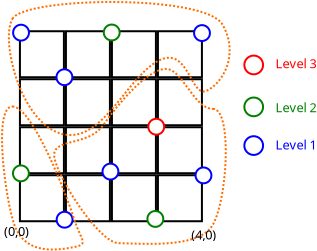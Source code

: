 <?xml version="1.0" encoding="UTF-8"?>
<dia:diagram xmlns:dia="http://www.lysator.liu.se/~alla/dia/">
  <dia:layer name="Background" visible="true" active="true">
    <dia:group>
      <dia:group>
        <dia:object type="Standard - Box" version="0" id="O0">
          <dia:attribute name="obj_pos">
            <dia:point val="-11.416,12.166"/>
          </dia:attribute>
          <dia:attribute name="obj_bb">
            <dia:rectangle val="-11.466,12.116;-9.166,14.516"/>
          </dia:attribute>
          <dia:attribute name="elem_corner">
            <dia:point val="-11.416,12.166"/>
          </dia:attribute>
          <dia:attribute name="elem_width">
            <dia:real val="2.2"/>
          </dia:attribute>
          <dia:attribute name="elem_height">
            <dia:real val="2.3"/>
          </dia:attribute>
          <dia:attribute name="show_background">
            <dia:boolean val="true"/>
          </dia:attribute>
        </dia:object>
        <dia:object type="Standard - Box" version="0" id="O1">
          <dia:attribute name="obj_pos">
            <dia:point val="-11.416,7.366"/>
          </dia:attribute>
          <dia:attribute name="obj_bb">
            <dia:rectangle val="-11.466,7.316;-9.166,9.716"/>
          </dia:attribute>
          <dia:attribute name="elem_corner">
            <dia:point val="-11.416,7.366"/>
          </dia:attribute>
          <dia:attribute name="elem_width">
            <dia:real val="2.2"/>
          </dia:attribute>
          <dia:attribute name="elem_height">
            <dia:real val="2.3"/>
          </dia:attribute>
          <dia:attribute name="show_background">
            <dia:boolean val="true"/>
          </dia:attribute>
        </dia:object>
        <dia:object type="Standard - Box" version="0" id="O2">
          <dia:attribute name="obj_pos">
            <dia:point val="-11.416,9.766"/>
          </dia:attribute>
          <dia:attribute name="obj_bb">
            <dia:rectangle val="-11.466,9.716;-9.166,12.116"/>
          </dia:attribute>
          <dia:attribute name="elem_corner">
            <dia:point val="-11.416,9.766"/>
          </dia:attribute>
          <dia:attribute name="elem_width">
            <dia:real val="2.2"/>
          </dia:attribute>
          <dia:attribute name="elem_height">
            <dia:real val="2.3"/>
          </dia:attribute>
          <dia:attribute name="show_background">
            <dia:boolean val="true"/>
          </dia:attribute>
        </dia:object>
        <dia:object type="Standard - Box" version="0" id="O3">
          <dia:attribute name="obj_pos">
            <dia:point val="-11.416,14.566"/>
          </dia:attribute>
          <dia:attribute name="obj_bb">
            <dia:rectangle val="-11.466,14.516;-9.166,16.916"/>
          </dia:attribute>
          <dia:attribute name="elem_corner">
            <dia:point val="-11.416,14.566"/>
          </dia:attribute>
          <dia:attribute name="elem_width">
            <dia:real val="2.2"/>
          </dia:attribute>
          <dia:attribute name="elem_height">
            <dia:real val="2.3"/>
          </dia:attribute>
          <dia:attribute name="show_background">
            <dia:boolean val="true"/>
          </dia:attribute>
        </dia:object>
        <dia:object type="Standard - Box" version="0" id="O4">
          <dia:attribute name="obj_pos">
            <dia:point val="-9.116,12.166"/>
          </dia:attribute>
          <dia:attribute name="obj_bb">
            <dia:rectangle val="-9.166,12.116;-6.866,14.516"/>
          </dia:attribute>
          <dia:attribute name="elem_corner">
            <dia:point val="-9.116,12.166"/>
          </dia:attribute>
          <dia:attribute name="elem_width">
            <dia:real val="2.2"/>
          </dia:attribute>
          <dia:attribute name="elem_height">
            <dia:real val="2.3"/>
          </dia:attribute>
          <dia:attribute name="show_background">
            <dia:boolean val="true"/>
          </dia:attribute>
        </dia:object>
        <dia:object type="Standard - Box" version="0" id="O5">
          <dia:attribute name="obj_pos">
            <dia:point val="-9.116,7.366"/>
          </dia:attribute>
          <dia:attribute name="obj_bb">
            <dia:rectangle val="-9.166,7.316;-6.866,9.716"/>
          </dia:attribute>
          <dia:attribute name="elem_corner">
            <dia:point val="-9.116,7.366"/>
          </dia:attribute>
          <dia:attribute name="elem_width">
            <dia:real val="2.2"/>
          </dia:attribute>
          <dia:attribute name="elem_height">
            <dia:real val="2.3"/>
          </dia:attribute>
          <dia:attribute name="show_background">
            <dia:boolean val="true"/>
          </dia:attribute>
        </dia:object>
        <dia:object type="Standard - Box" version="0" id="O6">
          <dia:attribute name="obj_pos">
            <dia:point val="-9.116,9.766"/>
          </dia:attribute>
          <dia:attribute name="obj_bb">
            <dia:rectangle val="-9.166,9.716;-6.866,12.116"/>
          </dia:attribute>
          <dia:attribute name="elem_corner">
            <dia:point val="-9.116,9.766"/>
          </dia:attribute>
          <dia:attribute name="elem_width">
            <dia:real val="2.2"/>
          </dia:attribute>
          <dia:attribute name="elem_height">
            <dia:real val="2.3"/>
          </dia:attribute>
          <dia:attribute name="show_background">
            <dia:boolean val="true"/>
          </dia:attribute>
        </dia:object>
        <dia:object type="Standard - Box" version="0" id="O7">
          <dia:attribute name="obj_pos">
            <dia:point val="-9.116,14.566"/>
          </dia:attribute>
          <dia:attribute name="obj_bb">
            <dia:rectangle val="-9.166,14.516;-6.866,16.916"/>
          </dia:attribute>
          <dia:attribute name="elem_corner">
            <dia:point val="-9.116,14.566"/>
          </dia:attribute>
          <dia:attribute name="elem_width">
            <dia:real val="2.2"/>
          </dia:attribute>
          <dia:attribute name="elem_height">
            <dia:real val="2.3"/>
          </dia:attribute>
          <dia:attribute name="show_background">
            <dia:boolean val="true"/>
          </dia:attribute>
        </dia:object>
        <dia:object type="Standard - Box" version="0" id="O8">
          <dia:attribute name="obj_pos">
            <dia:point val="-6.816,12.166"/>
          </dia:attribute>
          <dia:attribute name="obj_bb">
            <dia:rectangle val="-6.866,12.116;-4.566,14.516"/>
          </dia:attribute>
          <dia:attribute name="elem_corner">
            <dia:point val="-6.816,12.166"/>
          </dia:attribute>
          <dia:attribute name="elem_width">
            <dia:real val="2.2"/>
          </dia:attribute>
          <dia:attribute name="elem_height">
            <dia:real val="2.3"/>
          </dia:attribute>
          <dia:attribute name="show_background">
            <dia:boolean val="true"/>
          </dia:attribute>
        </dia:object>
        <dia:object type="Standard - Box" version="0" id="O9">
          <dia:attribute name="obj_pos">
            <dia:point val="-6.816,7.366"/>
          </dia:attribute>
          <dia:attribute name="obj_bb">
            <dia:rectangle val="-6.866,7.316;-4.566,9.716"/>
          </dia:attribute>
          <dia:attribute name="elem_corner">
            <dia:point val="-6.816,7.366"/>
          </dia:attribute>
          <dia:attribute name="elem_width">
            <dia:real val="2.2"/>
          </dia:attribute>
          <dia:attribute name="elem_height">
            <dia:real val="2.3"/>
          </dia:attribute>
          <dia:attribute name="show_background">
            <dia:boolean val="true"/>
          </dia:attribute>
        </dia:object>
        <dia:object type="Standard - Box" version="0" id="O10">
          <dia:attribute name="obj_pos">
            <dia:point val="-6.816,9.766"/>
          </dia:attribute>
          <dia:attribute name="obj_bb">
            <dia:rectangle val="-6.866,9.716;-4.566,12.116"/>
          </dia:attribute>
          <dia:attribute name="elem_corner">
            <dia:point val="-6.816,9.766"/>
          </dia:attribute>
          <dia:attribute name="elem_width">
            <dia:real val="2.2"/>
          </dia:attribute>
          <dia:attribute name="elem_height">
            <dia:real val="2.3"/>
          </dia:attribute>
          <dia:attribute name="show_background">
            <dia:boolean val="true"/>
          </dia:attribute>
        </dia:object>
        <dia:object type="Standard - Box" version="0" id="O11">
          <dia:attribute name="obj_pos">
            <dia:point val="-6.816,14.566"/>
          </dia:attribute>
          <dia:attribute name="obj_bb">
            <dia:rectangle val="-6.866,14.516;-4.566,16.916"/>
          </dia:attribute>
          <dia:attribute name="elem_corner">
            <dia:point val="-6.816,14.566"/>
          </dia:attribute>
          <dia:attribute name="elem_width">
            <dia:real val="2.2"/>
          </dia:attribute>
          <dia:attribute name="elem_height">
            <dia:real val="2.3"/>
          </dia:attribute>
          <dia:attribute name="show_background">
            <dia:boolean val="true"/>
          </dia:attribute>
        </dia:object>
        <dia:object type="Standard - Box" version="0" id="O12">
          <dia:attribute name="obj_pos">
            <dia:point val="-4.516,12.166"/>
          </dia:attribute>
          <dia:attribute name="obj_bb">
            <dia:rectangle val="-4.566,12.116;-2.266,14.516"/>
          </dia:attribute>
          <dia:attribute name="elem_corner">
            <dia:point val="-4.516,12.166"/>
          </dia:attribute>
          <dia:attribute name="elem_width">
            <dia:real val="2.2"/>
          </dia:attribute>
          <dia:attribute name="elem_height">
            <dia:real val="2.3"/>
          </dia:attribute>
          <dia:attribute name="show_background">
            <dia:boolean val="true"/>
          </dia:attribute>
        </dia:object>
        <dia:object type="Standard - Box" version="0" id="O13">
          <dia:attribute name="obj_pos">
            <dia:point val="-4.516,7.366"/>
          </dia:attribute>
          <dia:attribute name="obj_bb">
            <dia:rectangle val="-4.566,7.316;-2.266,9.716"/>
          </dia:attribute>
          <dia:attribute name="elem_corner">
            <dia:point val="-4.516,7.366"/>
          </dia:attribute>
          <dia:attribute name="elem_width">
            <dia:real val="2.2"/>
          </dia:attribute>
          <dia:attribute name="elem_height">
            <dia:real val="2.3"/>
          </dia:attribute>
          <dia:attribute name="show_background">
            <dia:boolean val="true"/>
          </dia:attribute>
        </dia:object>
        <dia:object type="Standard - Box" version="0" id="O14">
          <dia:attribute name="obj_pos">
            <dia:point val="-4.516,9.766"/>
          </dia:attribute>
          <dia:attribute name="obj_bb">
            <dia:rectangle val="-4.566,9.716;-2.266,12.116"/>
          </dia:attribute>
          <dia:attribute name="elem_corner">
            <dia:point val="-4.516,9.766"/>
          </dia:attribute>
          <dia:attribute name="elem_width">
            <dia:real val="2.2"/>
          </dia:attribute>
          <dia:attribute name="elem_height">
            <dia:real val="2.3"/>
          </dia:attribute>
          <dia:attribute name="show_background">
            <dia:boolean val="true"/>
          </dia:attribute>
        </dia:object>
        <dia:object type="Standard - Box" version="0" id="O15">
          <dia:attribute name="obj_pos">
            <dia:point val="-4.516,14.566"/>
          </dia:attribute>
          <dia:attribute name="obj_bb">
            <dia:rectangle val="-4.566,14.516;-2.266,16.916"/>
          </dia:attribute>
          <dia:attribute name="elem_corner">
            <dia:point val="-4.516,14.566"/>
          </dia:attribute>
          <dia:attribute name="elem_width">
            <dia:real val="2.2"/>
          </dia:attribute>
          <dia:attribute name="elem_height">
            <dia:real val="2.3"/>
          </dia:attribute>
          <dia:attribute name="show_background">
            <dia:boolean val="true"/>
          </dia:attribute>
        </dia:object>
      </dia:group>
      <dia:object type="Geometric - Perfect Circle" version="1" id="O16">
        <dia:attribute name="obj_pos">
          <dia:point val="-4.996,11.743"/>
        </dia:attribute>
        <dia:attribute name="obj_bb">
          <dia:rectangle val="-5.046,11.693;-4.152,12.586"/>
        </dia:attribute>
        <dia:attribute name="meta">
          <dia:composite type="dict"/>
        </dia:attribute>
        <dia:attribute name="elem_corner">
          <dia:point val="-4.996,11.743"/>
        </dia:attribute>
        <dia:attribute name="elem_width">
          <dia:real val="0.794"/>
        </dia:attribute>
        <dia:attribute name="elem_height">
          <dia:real val="0.794"/>
        </dia:attribute>
        <dia:attribute name="line_width">
          <dia:real val="0.1"/>
        </dia:attribute>
        <dia:attribute name="line_colour">
          <dia:color val="#ff0000"/>
        </dia:attribute>
        <dia:attribute name="fill_colour">
          <dia:color val="#ffffff"/>
        </dia:attribute>
        <dia:attribute name="show_background">
          <dia:boolean val="true"/>
        </dia:attribute>
        <dia:attribute name="line_style">
          <dia:enum val="0"/>
          <dia:real val="1"/>
        </dia:attribute>
        <dia:attribute name="flip_horizontal">
          <dia:boolean val="false"/>
        </dia:attribute>
        <dia:attribute name="flip_vertical">
          <dia:boolean val="false"/>
        </dia:attribute>
        <dia:attribute name="subscale">
          <dia:real val="1"/>
        </dia:attribute>
      </dia:object>
      <dia:object type="Geometric - Perfect Circle" version="1" id="O17">
        <dia:attribute name="obj_pos">
          <dia:point val="-11.757,7.04"/>
        </dia:attribute>
        <dia:attribute name="obj_bb">
          <dia:rectangle val="-11.807,6.99;-10.914,7.883"/>
        </dia:attribute>
        <dia:attribute name="meta">
          <dia:composite type="dict"/>
        </dia:attribute>
        <dia:attribute name="elem_corner">
          <dia:point val="-11.757,7.04"/>
        </dia:attribute>
        <dia:attribute name="elem_width">
          <dia:real val="0.794"/>
        </dia:attribute>
        <dia:attribute name="elem_height">
          <dia:real val="0.794"/>
        </dia:attribute>
        <dia:attribute name="line_width">
          <dia:real val="0.1"/>
        </dia:attribute>
        <dia:attribute name="line_colour">
          <dia:color val="#0000ff"/>
        </dia:attribute>
        <dia:attribute name="fill_colour">
          <dia:color val="#ffffff"/>
        </dia:attribute>
        <dia:attribute name="show_background">
          <dia:boolean val="true"/>
        </dia:attribute>
        <dia:attribute name="line_style">
          <dia:enum val="0"/>
          <dia:real val="1"/>
        </dia:attribute>
        <dia:attribute name="flip_horizontal">
          <dia:boolean val="false"/>
        </dia:attribute>
        <dia:attribute name="flip_vertical">
          <dia:boolean val="false"/>
        </dia:attribute>
        <dia:attribute name="subscale">
          <dia:real val="1"/>
        </dia:attribute>
      </dia:object>
      <dia:object type="Geometric - Perfect Circle" version="1" id="O18">
        <dia:attribute name="obj_pos">
          <dia:point val="-5.042,16.354"/>
        </dia:attribute>
        <dia:attribute name="obj_bb">
          <dia:rectangle val="-5.092,16.304;-4.199,17.198"/>
        </dia:attribute>
        <dia:attribute name="meta">
          <dia:composite type="dict"/>
        </dia:attribute>
        <dia:attribute name="elem_corner">
          <dia:point val="-5.042,16.354"/>
        </dia:attribute>
        <dia:attribute name="elem_width">
          <dia:real val="0.794"/>
        </dia:attribute>
        <dia:attribute name="elem_height">
          <dia:real val="0.794"/>
        </dia:attribute>
        <dia:attribute name="line_width">
          <dia:real val="0.1"/>
        </dia:attribute>
        <dia:attribute name="line_colour">
          <dia:color val="#008000"/>
        </dia:attribute>
        <dia:attribute name="fill_colour">
          <dia:color val="#ffffff"/>
        </dia:attribute>
        <dia:attribute name="show_background">
          <dia:boolean val="true"/>
        </dia:attribute>
        <dia:attribute name="line_style">
          <dia:enum val="0"/>
          <dia:real val="1"/>
        </dia:attribute>
        <dia:attribute name="flip_horizontal">
          <dia:boolean val="false"/>
        </dia:attribute>
        <dia:attribute name="flip_vertical">
          <dia:boolean val="false"/>
        </dia:attribute>
        <dia:attribute name="subscale">
          <dia:real val="1"/>
        </dia:attribute>
      </dia:object>
      <dia:object type="Geometric - Perfect Circle" version="1" id="O19">
        <dia:attribute name="obj_pos">
          <dia:point val="-7.223,7.031"/>
        </dia:attribute>
        <dia:attribute name="obj_bb">
          <dia:rectangle val="-7.273,6.981;-6.379,7.874"/>
        </dia:attribute>
        <dia:attribute name="meta">
          <dia:composite type="dict"/>
        </dia:attribute>
        <dia:attribute name="elem_corner">
          <dia:point val="-7.223,7.031"/>
        </dia:attribute>
        <dia:attribute name="elem_width">
          <dia:real val="0.794"/>
        </dia:attribute>
        <dia:attribute name="elem_height">
          <dia:real val="0.794"/>
        </dia:attribute>
        <dia:attribute name="line_width">
          <dia:real val="0.1"/>
        </dia:attribute>
        <dia:attribute name="line_colour">
          <dia:color val="#008000"/>
        </dia:attribute>
        <dia:attribute name="fill_colour">
          <dia:color val="#ffffff"/>
        </dia:attribute>
        <dia:attribute name="show_background">
          <dia:boolean val="true"/>
        </dia:attribute>
        <dia:attribute name="line_style">
          <dia:enum val="0"/>
          <dia:real val="1"/>
        </dia:attribute>
        <dia:attribute name="flip_horizontal">
          <dia:boolean val="false"/>
        </dia:attribute>
        <dia:attribute name="flip_vertical">
          <dia:boolean val="false"/>
        </dia:attribute>
        <dia:attribute name="subscale">
          <dia:real val="1"/>
        </dia:attribute>
      </dia:object>
      <dia:object type="Geometric - Perfect Circle" version="1" id="O20">
        <dia:attribute name="obj_pos">
          <dia:point val="-11.764,14.075"/>
        </dia:attribute>
        <dia:attribute name="obj_bb">
          <dia:rectangle val="-11.814,14.025;-10.92,14.919"/>
        </dia:attribute>
        <dia:attribute name="meta">
          <dia:composite type="dict"/>
        </dia:attribute>
        <dia:attribute name="elem_corner">
          <dia:point val="-11.764,14.075"/>
        </dia:attribute>
        <dia:attribute name="elem_width">
          <dia:real val="0.794"/>
        </dia:attribute>
        <dia:attribute name="elem_height">
          <dia:real val="0.794"/>
        </dia:attribute>
        <dia:attribute name="line_width">
          <dia:real val="0.1"/>
        </dia:attribute>
        <dia:attribute name="line_colour">
          <dia:color val="#008000"/>
        </dia:attribute>
        <dia:attribute name="fill_colour">
          <dia:color val="#ffffff"/>
        </dia:attribute>
        <dia:attribute name="show_background">
          <dia:boolean val="true"/>
        </dia:attribute>
        <dia:attribute name="line_style">
          <dia:enum val="0"/>
          <dia:real val="1"/>
        </dia:attribute>
        <dia:attribute name="flip_horizontal">
          <dia:boolean val="false"/>
        </dia:attribute>
        <dia:attribute name="flip_vertical">
          <dia:boolean val="false"/>
        </dia:attribute>
        <dia:attribute name="subscale">
          <dia:real val="1"/>
        </dia:attribute>
      </dia:object>
      <dia:object type="Geometric - Perfect Circle" version="1" id="O21">
        <dia:attribute name="obj_pos">
          <dia:point val="-7.287,13.986"/>
        </dia:attribute>
        <dia:attribute name="obj_bb">
          <dia:rectangle val="-7.337,13.936;-6.443,14.83"/>
        </dia:attribute>
        <dia:attribute name="meta">
          <dia:composite type="dict"/>
        </dia:attribute>
        <dia:attribute name="elem_corner">
          <dia:point val="-7.287,13.986"/>
        </dia:attribute>
        <dia:attribute name="elem_width">
          <dia:real val="0.794"/>
        </dia:attribute>
        <dia:attribute name="elem_height">
          <dia:real val="0.794"/>
        </dia:attribute>
        <dia:attribute name="line_width">
          <dia:real val="0.1"/>
        </dia:attribute>
        <dia:attribute name="line_colour">
          <dia:color val="#0000ff"/>
        </dia:attribute>
        <dia:attribute name="fill_colour">
          <dia:color val="#ffffff"/>
        </dia:attribute>
        <dia:attribute name="show_background">
          <dia:boolean val="true"/>
        </dia:attribute>
        <dia:attribute name="line_style">
          <dia:enum val="0"/>
          <dia:real val="1"/>
        </dia:attribute>
        <dia:attribute name="flip_horizontal">
          <dia:boolean val="false"/>
        </dia:attribute>
        <dia:attribute name="flip_vertical">
          <dia:boolean val="false"/>
        </dia:attribute>
        <dia:attribute name="subscale">
          <dia:real val="1"/>
        </dia:attribute>
      </dia:object>
      <dia:object type="Geometric - Perfect Circle" version="1" id="O22">
        <dia:attribute name="obj_pos">
          <dia:point val="-2.635,14.176"/>
        </dia:attribute>
        <dia:attribute name="obj_bb">
          <dia:rectangle val="-2.685,14.126;-1.792,15.02"/>
        </dia:attribute>
        <dia:attribute name="meta">
          <dia:composite type="dict"/>
        </dia:attribute>
        <dia:attribute name="elem_corner">
          <dia:point val="-2.635,14.176"/>
        </dia:attribute>
        <dia:attribute name="elem_width">
          <dia:real val="0.794"/>
        </dia:attribute>
        <dia:attribute name="elem_height">
          <dia:real val="0.794"/>
        </dia:attribute>
        <dia:attribute name="line_width">
          <dia:real val="0.1"/>
        </dia:attribute>
        <dia:attribute name="line_colour">
          <dia:color val="#0000ff"/>
        </dia:attribute>
        <dia:attribute name="fill_colour">
          <dia:color val="#ffffff"/>
        </dia:attribute>
        <dia:attribute name="show_background">
          <dia:boolean val="true"/>
        </dia:attribute>
        <dia:attribute name="line_style">
          <dia:enum val="0"/>
          <dia:real val="1"/>
        </dia:attribute>
        <dia:attribute name="flip_horizontal">
          <dia:boolean val="false"/>
        </dia:attribute>
        <dia:attribute name="flip_vertical">
          <dia:boolean val="false"/>
        </dia:attribute>
        <dia:attribute name="subscale">
          <dia:real val="1"/>
        </dia:attribute>
      </dia:object>
      <dia:object type="Geometric - Perfect Circle" version="1" id="O23">
        <dia:attribute name="obj_pos">
          <dia:point val="-2.709,7.06"/>
        </dia:attribute>
        <dia:attribute name="obj_bb">
          <dia:rectangle val="-2.759,7.01;-1.865,7.904"/>
        </dia:attribute>
        <dia:attribute name="meta">
          <dia:composite type="dict"/>
        </dia:attribute>
        <dia:attribute name="elem_corner">
          <dia:point val="-2.709,7.06"/>
        </dia:attribute>
        <dia:attribute name="elem_width">
          <dia:real val="0.794"/>
        </dia:attribute>
        <dia:attribute name="elem_height">
          <dia:real val="0.794"/>
        </dia:attribute>
        <dia:attribute name="line_width">
          <dia:real val="0.1"/>
        </dia:attribute>
        <dia:attribute name="line_colour">
          <dia:color val="#0000ff"/>
        </dia:attribute>
        <dia:attribute name="fill_colour">
          <dia:color val="#ffffff"/>
        </dia:attribute>
        <dia:attribute name="show_background">
          <dia:boolean val="true"/>
        </dia:attribute>
        <dia:attribute name="line_style">
          <dia:enum val="0"/>
          <dia:real val="1"/>
        </dia:attribute>
        <dia:attribute name="flip_horizontal">
          <dia:boolean val="false"/>
        </dia:attribute>
        <dia:attribute name="flip_vertical">
          <dia:boolean val="false"/>
        </dia:attribute>
        <dia:attribute name="subscale">
          <dia:real val="1"/>
        </dia:attribute>
      </dia:object>
      <dia:object type="Geometric - Perfect Circle" version="1" id="O24">
        <dia:attribute name="obj_pos">
          <dia:point val="-9.588,9.268"/>
        </dia:attribute>
        <dia:attribute name="obj_bb">
          <dia:rectangle val="-9.638,9.218;-8.745,10.112"/>
        </dia:attribute>
        <dia:attribute name="meta">
          <dia:composite type="dict"/>
        </dia:attribute>
        <dia:attribute name="elem_corner">
          <dia:point val="-9.588,9.268"/>
        </dia:attribute>
        <dia:attribute name="elem_width">
          <dia:real val="0.794"/>
        </dia:attribute>
        <dia:attribute name="elem_height">
          <dia:real val="0.794"/>
        </dia:attribute>
        <dia:attribute name="line_width">
          <dia:real val="0.1"/>
        </dia:attribute>
        <dia:attribute name="line_colour">
          <dia:color val="#0000ff"/>
        </dia:attribute>
        <dia:attribute name="fill_colour">
          <dia:color val="#ffffff"/>
        </dia:attribute>
        <dia:attribute name="show_background">
          <dia:boolean val="true"/>
        </dia:attribute>
        <dia:attribute name="line_style">
          <dia:enum val="0"/>
          <dia:real val="1"/>
        </dia:attribute>
        <dia:attribute name="flip_horizontal">
          <dia:boolean val="false"/>
        </dia:attribute>
        <dia:attribute name="flip_vertical">
          <dia:boolean val="false"/>
        </dia:attribute>
        <dia:attribute name="subscale">
          <dia:real val="1"/>
        </dia:attribute>
      </dia:object>
      <dia:object type="Geometric - Perfect Circle" version="1" id="O25">
        <dia:attribute name="obj_pos">
          <dia:point val="-9.579,16.393"/>
        </dia:attribute>
        <dia:attribute name="obj_bb">
          <dia:rectangle val="-9.629,16.343;-8.736,17.237"/>
        </dia:attribute>
        <dia:attribute name="meta">
          <dia:composite type="dict"/>
        </dia:attribute>
        <dia:attribute name="elem_corner">
          <dia:point val="-9.579,16.393"/>
        </dia:attribute>
        <dia:attribute name="elem_width">
          <dia:real val="0.794"/>
        </dia:attribute>
        <dia:attribute name="elem_height">
          <dia:real val="0.794"/>
        </dia:attribute>
        <dia:attribute name="line_width">
          <dia:real val="0.1"/>
        </dia:attribute>
        <dia:attribute name="line_colour">
          <dia:color val="#0000ff"/>
        </dia:attribute>
        <dia:attribute name="fill_colour">
          <dia:color val="#ffffff"/>
        </dia:attribute>
        <dia:attribute name="show_background">
          <dia:boolean val="true"/>
        </dia:attribute>
        <dia:attribute name="line_style">
          <dia:enum val="0"/>
          <dia:real val="1"/>
        </dia:attribute>
        <dia:attribute name="flip_horizontal">
          <dia:boolean val="false"/>
        </dia:attribute>
        <dia:attribute name="flip_vertical">
          <dia:boolean val="false"/>
        </dia:attribute>
        <dia:attribute name="subscale">
          <dia:real val="1"/>
        </dia:attribute>
      </dia:object>
      <dia:object type="Standard - Beziergon" version="0" id="O26">
        <dia:attribute name="obj_pos">
          <dia:point val="-11.791,11.129"/>
        </dia:attribute>
        <dia:attribute name="obj_bb">
          <dia:rectangle val="-12.362,11.079;-8.226,18.331"/>
        </dia:attribute>
        <dia:attribute name="bez_points">
          <dia:point val="-11.791,11.129"/>
          <dia:point val="-10.791,11.129"/>
          <dia:point val="-9.1,15.505"/>
          <dia:point val="-8.71,16.743"/>
          <dia:point val="-8.32,17.981"/>
          <dia:point val="-7.839,18.027"/>
          <dia:point val="-9.031,18.216"/>
          <dia:point val="-10.223,18.405"/>
          <dia:point val="-11.249,18.23"/>
          <dia:point val="-11.685,17.068"/>
          <dia:point val="-12.121,15.907"/>
          <dia:point val="-12.791,11.129"/>
        </dia:attribute>
        <dia:attribute name="corner_types">
          <dia:enum val="168791400"/>
          <dia:enum val="0"/>
          <dia:enum val="0"/>
          <dia:enum val="0"/>
          <dia:enum val="0"/>
        </dia:attribute>
        <dia:attribute name="line_color">
          <dia:color val="#ff6c00"/>
        </dia:attribute>
        <dia:attribute name="line_width">
          <dia:real val="0.1"/>
        </dia:attribute>
        <dia:attribute name="show_background">
          <dia:boolean val="false"/>
        </dia:attribute>
        <dia:attribute name="line_style">
          <dia:enum val="4"/>
        </dia:attribute>
      </dia:object>
      <dia:object type="Standard - Beziergon" version="0" id="O27">
        <dia:attribute name="obj_pos">
          <dia:point val="-11.791,6.745"/>
        </dia:attribute>
        <dia:attribute name="obj_bb">
          <dia:rectangle val="-12.019,5.854;-0.877,12.606"/>
        </dia:attribute>
        <dia:attribute name="bez_points">
          <dia:point val="-11.791,6.745"/>
          <dia:point val="-11.171,5.648"/>
          <dia:point val="-2.174,5.507"/>
          <dia:point val="-1.291,7.028"/>
          <dia:point val="-0.407,8.548"/>
          <dia:point val="-1.313,10.021"/>
          <dia:point val="-2.108,10.353"/>
          <dia:point val="-2.902,10.685"/>
          <dia:point val="-2.986,7.944"/>
          <dia:point val="-4.583,8.891"/>
          <dia:point val="-6.181,9.839"/>
          <dia:point val="-7.334,13.052"/>
          <dia:point val="-9.352,12.491"/>
          <dia:point val="-11.369,11.929"/>
          <dia:point val="-12.411,7.841"/>
        </dia:attribute>
        <dia:attribute name="corner_types">
          <dia:enum val="169525224"/>
          <dia:enum val="0"/>
          <dia:enum val="0"/>
          <dia:enum val="0"/>
          <dia:enum val="0"/>
          <dia:enum val="0"/>
        </dia:attribute>
        <dia:attribute name="line_color">
          <dia:color val="#ff6c00"/>
        </dia:attribute>
        <dia:attribute name="line_width">
          <dia:real val="0.1"/>
        </dia:attribute>
        <dia:attribute name="show_background">
          <dia:boolean val="false"/>
        </dia:attribute>
        <dia:attribute name="line_style">
          <dia:enum val="4"/>
        </dia:attribute>
      </dia:object>
      <dia:object type="Standard - Beziergon" version="0" id="O28">
        <dia:attribute name="obj_pos">
          <dia:point val="-1.764,11.247"/>
        </dia:attribute>
        <dia:attribute name="obj_bb">
          <dia:rectangle val="-9.752,9.196;-1.073,18.049"/>
        </dia:attribute>
        <dia:attribute name="bez_points">
          <dia:point val="-1.764,11.247"/>
          <dia:point val="-0.764,11.247"/>
          <dia:point val="-1.049,16.019"/>
          <dia:point val="-1.832,17.139"/>
          <dia:point val="-2.616,18.258"/>
          <dia:point val="-5.463,17.964"/>
          <dia:point val="-6.463,17.964"/>
          <dia:point val="-7.463,17.964"/>
          <dia:point val="-9.566,14.64"/>
          <dia:point val="-9.696,13.654"/>
          <dia:point val="-9.826,12.668"/>
          <dia:point val="-8.026,13.169"/>
          <dia:point val="-7.243,12.049"/>
          <dia:point val="-6.46,10.93"/>
          <dia:point val="-5.13,9.386"/>
          <dia:point val="-4.217,9.252"/>
          <dia:point val="-3.304,9.119"/>
          <dia:point val="-2.764,11.247"/>
        </dia:attribute>
        <dia:attribute name="corner_types">
          <dia:enum val="168340568"/>
          <dia:enum val="0"/>
          <dia:enum val="0"/>
          <dia:enum val="0"/>
          <dia:enum val="0"/>
          <dia:enum val="0"/>
          <dia:enum val="0"/>
        </dia:attribute>
        <dia:attribute name="line_color">
          <dia:color val="#ff6c00"/>
        </dia:attribute>
        <dia:attribute name="line_width">
          <dia:real val="0.1"/>
        </dia:attribute>
        <dia:attribute name="show_background">
          <dia:boolean val="false"/>
        </dia:attribute>
        <dia:attribute name="line_style">
          <dia:enum val="4"/>
        </dia:attribute>
      </dia:object>
      <dia:object type="Geometric - Perfect Circle" version="1" id="O29">
        <dia:attribute name="obj_pos">
          <dia:point val="-0.195,8.583"/>
        </dia:attribute>
        <dia:attribute name="obj_bb">
          <dia:rectangle val="-0.245,8.533;0.792,9.57"/>
        </dia:attribute>
        <dia:attribute name="meta">
          <dia:composite type="dict"/>
        </dia:attribute>
        <dia:attribute name="elem_corner">
          <dia:point val="-0.195,8.583"/>
        </dia:attribute>
        <dia:attribute name="elem_width">
          <dia:real val="0.937"/>
        </dia:attribute>
        <dia:attribute name="elem_height">
          <dia:real val="0.937"/>
        </dia:attribute>
        <dia:attribute name="line_width">
          <dia:real val="0.1"/>
        </dia:attribute>
        <dia:attribute name="line_colour">
          <dia:color val="#ff0000"/>
        </dia:attribute>
        <dia:attribute name="fill_colour">
          <dia:color val="#ffffff"/>
        </dia:attribute>
        <dia:attribute name="show_background">
          <dia:boolean val="true"/>
        </dia:attribute>
        <dia:attribute name="line_style">
          <dia:enum val="0"/>
          <dia:real val="1"/>
        </dia:attribute>
        <dia:attribute name="flip_horizontal">
          <dia:boolean val="false"/>
        </dia:attribute>
        <dia:attribute name="flip_vertical">
          <dia:boolean val="false"/>
        </dia:attribute>
        <dia:attribute name="subscale">
          <dia:real val="1"/>
        </dia:attribute>
      </dia:object>
      <dia:object type="Geometric - Perfect Circle" version="1" id="O30">
        <dia:attribute name="obj_pos">
          <dia:point val="-0.195,12.614"/>
        </dia:attribute>
        <dia:attribute name="obj_bb">
          <dia:rectangle val="-0.245,12.564;0.792,13.601"/>
        </dia:attribute>
        <dia:attribute name="meta">
          <dia:composite type="dict"/>
        </dia:attribute>
        <dia:attribute name="elem_corner">
          <dia:point val="-0.195,12.614"/>
        </dia:attribute>
        <dia:attribute name="elem_width">
          <dia:real val="0.937"/>
        </dia:attribute>
        <dia:attribute name="elem_height">
          <dia:real val="0.937"/>
        </dia:attribute>
        <dia:attribute name="line_width">
          <dia:real val="0.1"/>
        </dia:attribute>
        <dia:attribute name="line_colour">
          <dia:color val="#0000ff"/>
        </dia:attribute>
        <dia:attribute name="fill_colour">
          <dia:color val="#ffffff"/>
        </dia:attribute>
        <dia:attribute name="show_background">
          <dia:boolean val="true"/>
        </dia:attribute>
        <dia:attribute name="line_style">
          <dia:enum val="0"/>
          <dia:real val="1"/>
        </dia:attribute>
        <dia:attribute name="flip_horizontal">
          <dia:boolean val="false"/>
        </dia:attribute>
        <dia:attribute name="flip_vertical">
          <dia:boolean val="false"/>
        </dia:attribute>
        <dia:attribute name="subscale">
          <dia:real val="1"/>
        </dia:attribute>
      </dia:object>
      <dia:object type="Geometric - Perfect Circle" version="1" id="O31">
        <dia:attribute name="obj_pos">
          <dia:point val="-0.195,10.68"/>
        </dia:attribute>
        <dia:attribute name="obj_bb">
          <dia:rectangle val="-0.245,10.63;0.792,11.667"/>
        </dia:attribute>
        <dia:attribute name="meta">
          <dia:composite type="dict"/>
        </dia:attribute>
        <dia:attribute name="elem_corner">
          <dia:point val="-0.195,10.68"/>
        </dia:attribute>
        <dia:attribute name="elem_width">
          <dia:real val="0.937"/>
        </dia:attribute>
        <dia:attribute name="elem_height">
          <dia:real val="0.937"/>
        </dia:attribute>
        <dia:attribute name="line_width">
          <dia:real val="0.1"/>
        </dia:attribute>
        <dia:attribute name="line_colour">
          <dia:color val="#008000"/>
        </dia:attribute>
        <dia:attribute name="fill_colour">
          <dia:color val="#ffffff"/>
        </dia:attribute>
        <dia:attribute name="show_background">
          <dia:boolean val="true"/>
        </dia:attribute>
        <dia:attribute name="line_style">
          <dia:enum val="0"/>
          <dia:real val="1"/>
        </dia:attribute>
        <dia:attribute name="flip_horizontal">
          <dia:boolean val="false"/>
        </dia:attribute>
        <dia:attribute name="flip_vertical">
          <dia:boolean val="false"/>
        </dia:attribute>
        <dia:attribute name="subscale">
          <dia:real val="1"/>
        </dia:attribute>
      </dia:object>
      <dia:object type="Standard - Text" version="1" id="O32">
        <dia:attribute name="obj_pos">
          <dia:point val="1.361,9.22"/>
        </dia:attribute>
        <dia:attribute name="obj_bb">
          <dia:rectangle val="1.361,8.625;3.665,9.372"/>
        </dia:attribute>
        <dia:attribute name="text">
          <dia:composite type="text">
            <dia:attribute name="string">
              <dia:string>#Level 3#</dia:string>
            </dia:attribute>
            <dia:attribute name="font">
              <dia:font family="sans" style="0" name="Helvetica"/>
            </dia:attribute>
            <dia:attribute name="height">
              <dia:real val="0.8"/>
            </dia:attribute>
            <dia:attribute name="pos">
              <dia:point val="1.361,9.22"/>
            </dia:attribute>
            <dia:attribute name="color">
              <dia:color val="#ff0000"/>
            </dia:attribute>
            <dia:attribute name="alignment">
              <dia:enum val="0"/>
            </dia:attribute>
          </dia:composite>
        </dia:attribute>
        <dia:attribute name="valign">
          <dia:enum val="3"/>
        </dia:attribute>
      </dia:object>
      <dia:object type="Standard - Text" version="1" id="O33">
        <dia:attribute name="obj_pos">
          <dia:point val="1.361,11.412"/>
        </dia:attribute>
        <dia:attribute name="obj_bb">
          <dia:rectangle val="1.361,10.817;3.665,11.564"/>
        </dia:attribute>
        <dia:attribute name="text">
          <dia:composite type="text">
            <dia:attribute name="string">
              <dia:string>#Level 2#</dia:string>
            </dia:attribute>
            <dia:attribute name="font">
              <dia:font family="sans" style="0" name="Helvetica"/>
            </dia:attribute>
            <dia:attribute name="height">
              <dia:real val="0.8"/>
            </dia:attribute>
            <dia:attribute name="pos">
              <dia:point val="1.361,11.412"/>
            </dia:attribute>
            <dia:attribute name="color">
              <dia:color val="#008000"/>
            </dia:attribute>
            <dia:attribute name="alignment">
              <dia:enum val="0"/>
            </dia:attribute>
          </dia:composite>
        </dia:attribute>
        <dia:attribute name="valign">
          <dia:enum val="3"/>
        </dia:attribute>
      </dia:object>
      <dia:object type="Standard - Text" version="1" id="O34">
        <dia:attribute name="obj_pos">
          <dia:point val="1.361,13.285"/>
        </dia:attribute>
        <dia:attribute name="obj_bb">
          <dia:rectangle val="1.361,12.69;3.665,13.438"/>
        </dia:attribute>
        <dia:attribute name="text">
          <dia:composite type="text">
            <dia:attribute name="string">
              <dia:string>#Level 1#</dia:string>
            </dia:attribute>
            <dia:attribute name="font">
              <dia:font family="sans" style="0" name="Helvetica"/>
            </dia:attribute>
            <dia:attribute name="height">
              <dia:real val="0.8"/>
            </dia:attribute>
            <dia:attribute name="pos">
              <dia:point val="1.361,13.285"/>
            </dia:attribute>
            <dia:attribute name="color">
              <dia:color val="#0000ff"/>
            </dia:attribute>
            <dia:attribute name="alignment">
              <dia:enum val="0"/>
            </dia:attribute>
          </dia:composite>
        </dia:attribute>
        <dia:attribute name="valign">
          <dia:enum val="3"/>
        </dia:attribute>
      </dia:object>
    </dia:group>
    <dia:object type="Standard - Text" version="1" id="O35">
      <dia:attribute name="obj_pos">
        <dia:point val="-12.215,17.599"/>
      </dia:attribute>
      <dia:attribute name="obj_bb">
        <dia:rectangle val="-12.215,17.004;-10.698,17.751"/>
      </dia:attribute>
      <dia:attribute name="text">
        <dia:composite type="text">
          <dia:attribute name="string">
            <dia:string>#(0,0)#</dia:string>
          </dia:attribute>
          <dia:attribute name="font">
            <dia:font family="sans" style="0" name="Helvetica"/>
          </dia:attribute>
          <dia:attribute name="height">
            <dia:real val="0.8"/>
          </dia:attribute>
          <dia:attribute name="pos">
            <dia:point val="-12.215,17.599"/>
          </dia:attribute>
          <dia:attribute name="color">
            <dia:color val="#000000"/>
          </dia:attribute>
          <dia:attribute name="alignment">
            <dia:enum val="0"/>
          </dia:attribute>
        </dia:composite>
      </dia:attribute>
      <dia:attribute name="valign">
        <dia:enum val="3"/>
      </dia:attribute>
    </dia:object>
    <dia:object type="Standard - Text" version="1" id="O36">
      <dia:attribute name="obj_pos">
        <dia:point val="-2.846,17.776"/>
      </dia:attribute>
      <dia:attribute name="obj_bb">
        <dia:rectangle val="-2.846,17.18;-1.329,17.928"/>
      </dia:attribute>
      <dia:attribute name="text">
        <dia:composite type="text">
          <dia:attribute name="string">
            <dia:string>#(4,0)#</dia:string>
          </dia:attribute>
          <dia:attribute name="font">
            <dia:font family="sans" style="0" name="Helvetica"/>
          </dia:attribute>
          <dia:attribute name="height">
            <dia:real val="0.8"/>
          </dia:attribute>
          <dia:attribute name="pos">
            <dia:point val="-2.846,17.776"/>
          </dia:attribute>
          <dia:attribute name="color">
            <dia:color val="#000000"/>
          </dia:attribute>
          <dia:attribute name="alignment">
            <dia:enum val="0"/>
          </dia:attribute>
        </dia:composite>
      </dia:attribute>
      <dia:attribute name="valign">
        <dia:enum val="3"/>
      </dia:attribute>
    </dia:object>
  </dia:layer>
</dia:diagram>
